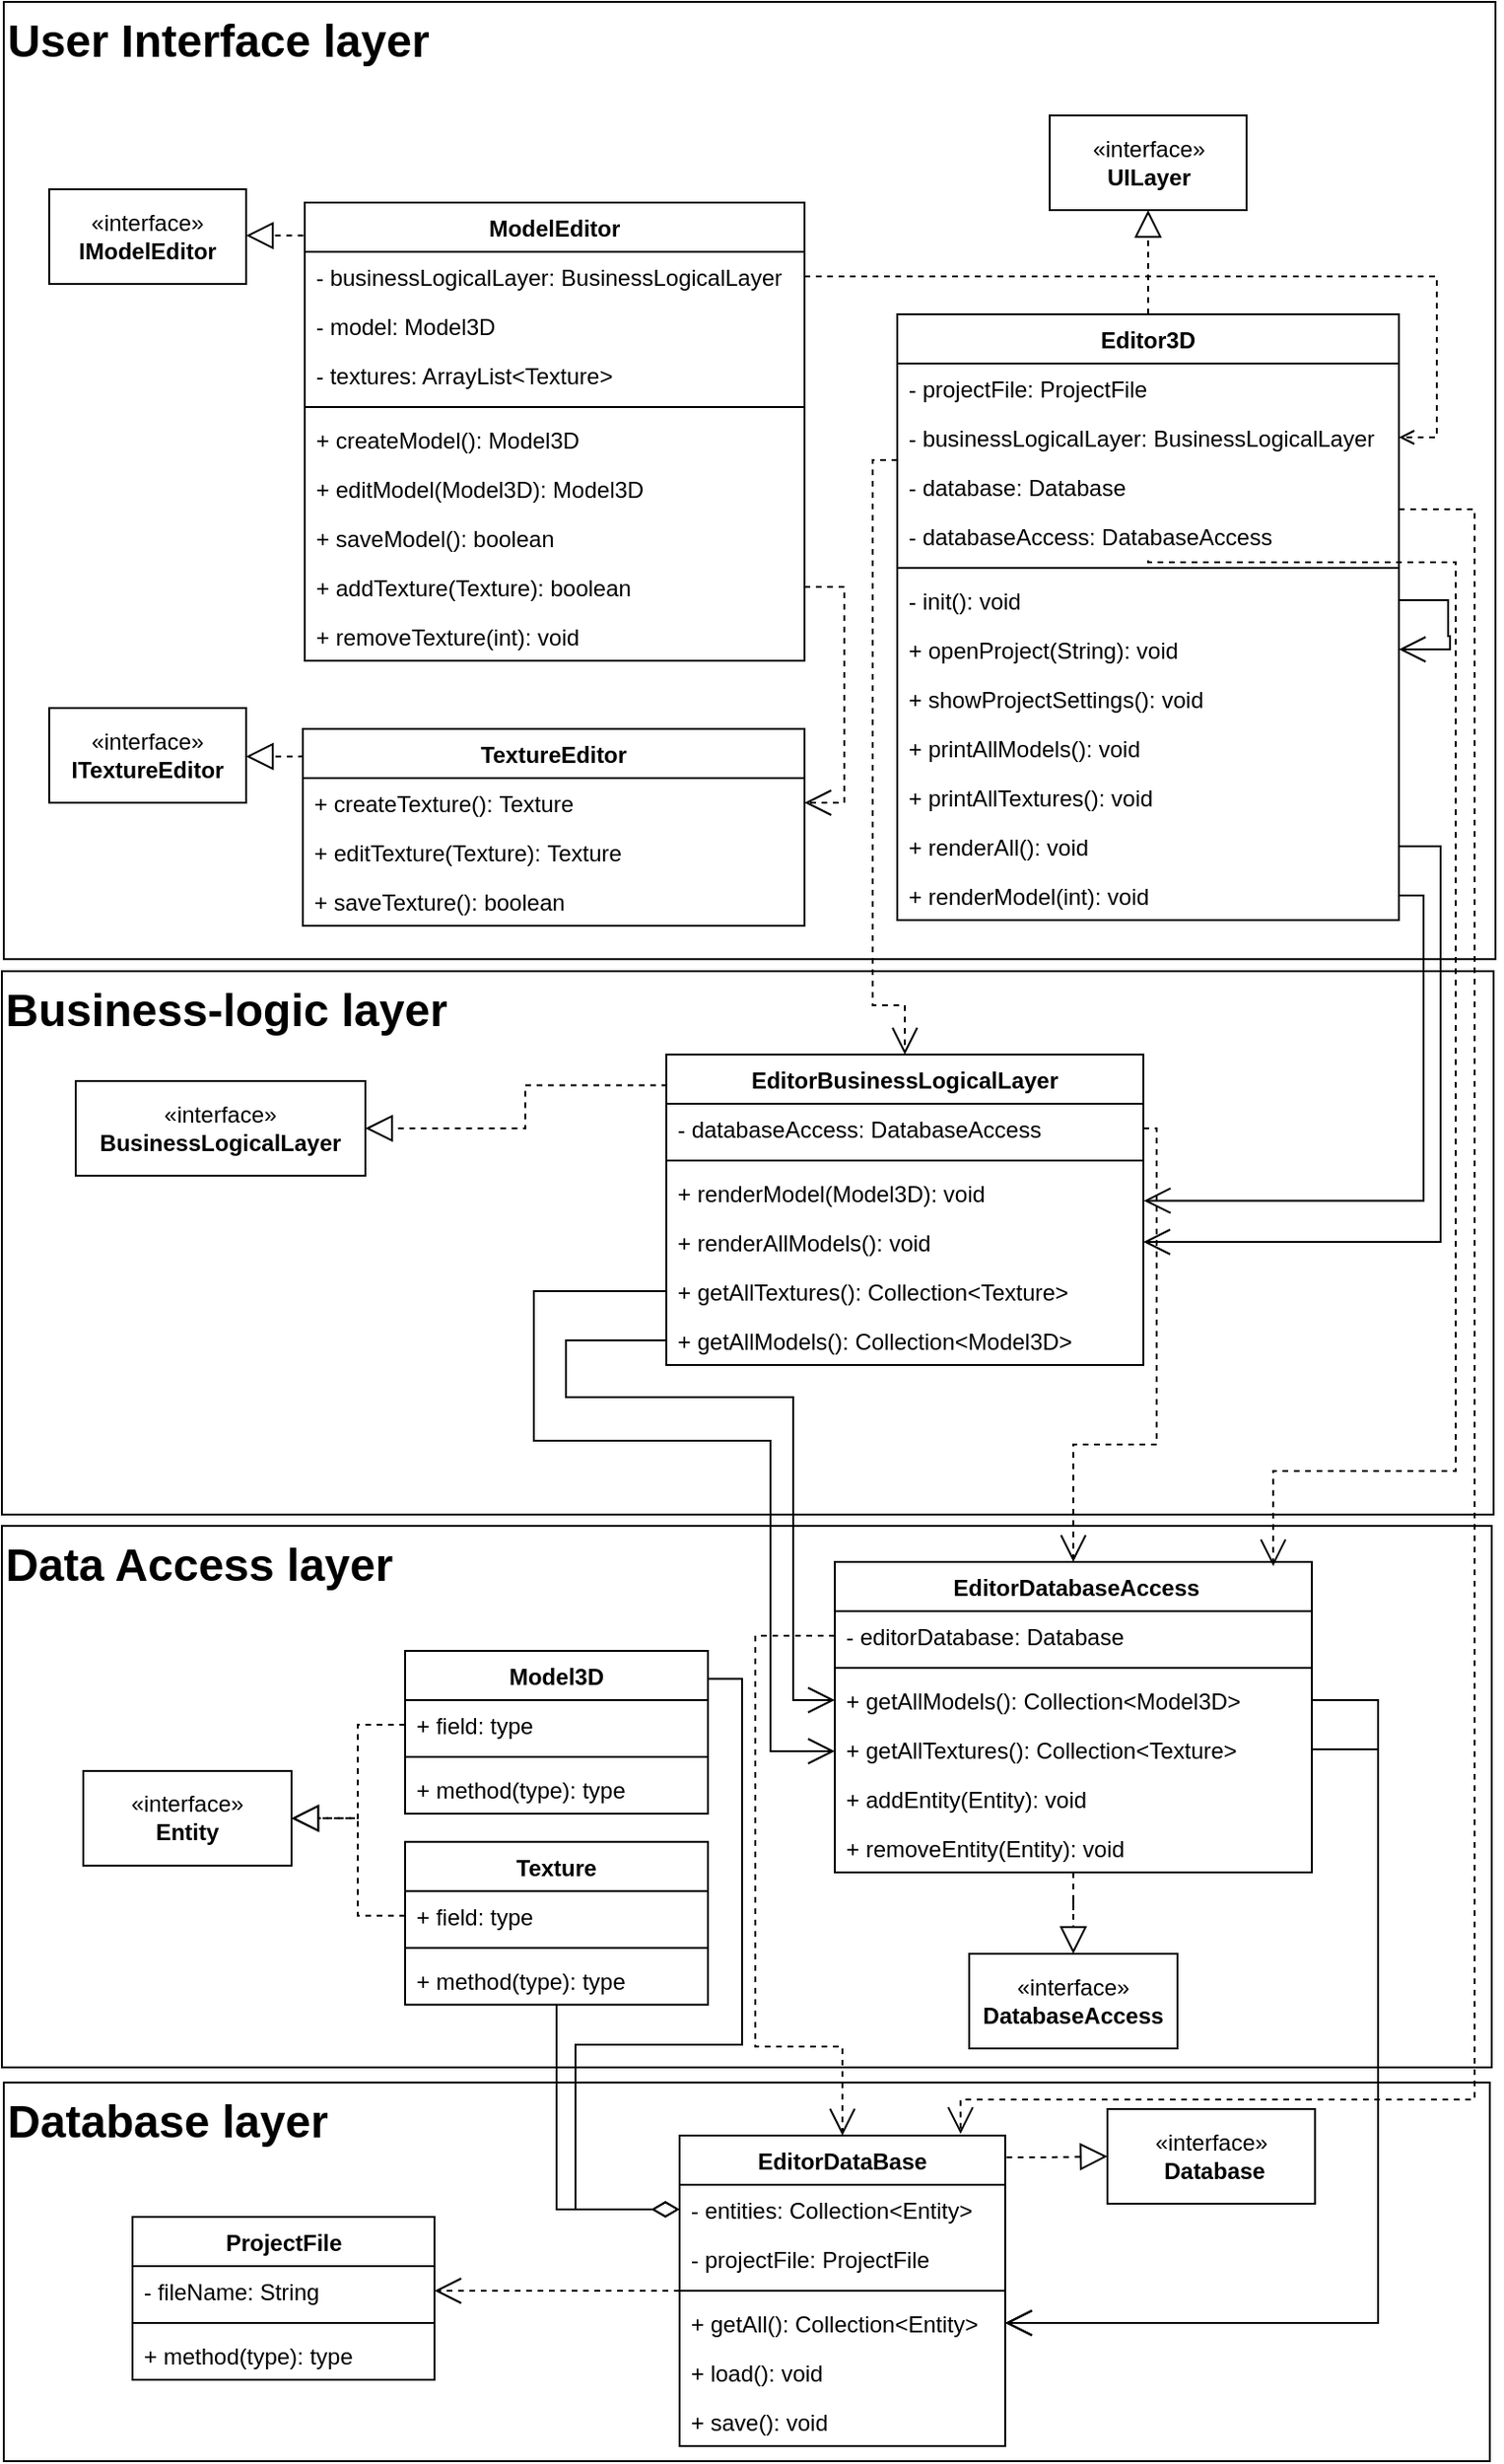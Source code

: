 <mxfile version="24.7.17">
  <diagram name="Страница — 1" id="KPkVAoSbh-pYR2HS_Bzt">
    <mxGraphModel dx="1591" dy="2278" grid="0" gridSize="10" guides="1" tooltips="1" connect="1" arrows="1" fold="1" page="1" pageScale="1" pageWidth="827" pageHeight="1169" math="0" shadow="0">
      <root>
        <mxCell id="0" />
        <mxCell id="1" parent="0" />
        <mxCell id="GU7tplVxRM9TkL9zqMjE-45" value="" style="group;movable=1;resizable=1;rotatable=1;deletable=1;editable=1;locked=0;connectable=1;" vertex="1" connectable="0" parent="1">
          <mxGeometry x="19" y="-145" width="788" height="455.63" as="geometry" />
        </mxCell>
        <mxCell id="GU7tplVxRM9TkL9zqMjE-46" value="" style="rounded=0;whiteSpace=wrap;html=1;fillColor=none;movable=0;resizable=0;rotatable=0;deletable=0;editable=0;locked=1;connectable=0;" vertex="1" parent="GU7tplVxRM9TkL9zqMjE-45">
          <mxGeometry y="2.596e-15" width="788" height="505.63" as="geometry" />
        </mxCell>
        <mxCell id="GU7tplVxRM9TkL9zqMjE-47" value="&lt;h1 style=&quot;margin-top: 0px;&quot;&gt;User Interface layer&lt;/h1&gt;" style="text;html=1;whiteSpace=wrap;overflow=hidden;rounded=0;" vertex="1" parent="GU7tplVxRM9TkL9zqMjE-45">
          <mxGeometry width="238.54" height="88.543" as="geometry" />
        </mxCell>
        <mxCell id="5QHpmhcbH-uLmBv86-cf-95" style="edgeStyle=orthogonalEdgeStyle;rounded=0;orthogonalLoop=1;jettySize=auto;html=1;entryX=0.5;entryY=0;entryDx=0;entryDy=0;endSize=12;endArrow=block;endFill=0;dashed=1;" parent="1" source="5QHpmhcbH-uLmBv86-cf-79" target="5QHpmhcbH-uLmBv86-cf-83" edge="1">
          <mxGeometry relative="1" as="geometry" />
        </mxCell>
        <mxCell id="5QHpmhcbH-uLmBv86-cf-79" value="&lt;div&gt;&amp;nbsp;EditorDatabaseAccess&lt;/div&gt;&lt;div&gt;&lt;br&gt;&lt;/div&gt;" style="swimlane;fontStyle=1;align=center;verticalAlign=top;childLayout=stackLayout;horizontal=1;startSize=26;horizontalStack=0;resizeParent=1;resizeParentMax=0;resizeLast=0;collapsible=1;marginBottom=0;whiteSpace=wrap;html=1;movable=1;resizable=1;rotatable=1;deletable=1;editable=1;locked=0;connectable=1;" parent="1" vertex="1">
          <mxGeometry x="458" y="679" width="252" height="164" as="geometry" />
        </mxCell>
        <mxCell id="5QHpmhcbH-uLmBv86-cf-80" value="- editorDatabase: Database" style="text;strokeColor=none;fillColor=none;align=left;verticalAlign=top;spacingLeft=4;spacingRight=4;overflow=hidden;rotatable=0;points=[[0,0.5],[1,0.5]];portConstraint=eastwest;whiteSpace=wrap;html=1;" parent="5QHpmhcbH-uLmBv86-cf-79" vertex="1">
          <mxGeometry y="26" width="252" height="26" as="geometry" />
        </mxCell>
        <mxCell id="5QHpmhcbH-uLmBv86-cf-81" value="" style="line;strokeWidth=1;fillColor=none;align=left;verticalAlign=middle;spacingTop=-1;spacingLeft=3;spacingRight=3;rotatable=0;labelPosition=right;points=[];portConstraint=eastwest;strokeColor=inherit;" parent="5QHpmhcbH-uLmBv86-cf-79" vertex="1">
          <mxGeometry y="52" width="252" height="8" as="geometry" />
        </mxCell>
        <mxCell id="5QHpmhcbH-uLmBv86-cf-82" value="&lt;div&gt;+ getAllModels(): Collection&amp;lt;Model3D&amp;gt;&lt;/div&gt;&lt;div&gt;&lt;br&gt;&lt;/div&gt;" style="text;strokeColor=none;fillColor=none;align=left;verticalAlign=top;spacingLeft=4;spacingRight=4;overflow=hidden;rotatable=0;points=[[0,0.5],[1,0.5]];portConstraint=eastwest;whiteSpace=wrap;html=1;" parent="5QHpmhcbH-uLmBv86-cf-79" vertex="1">
          <mxGeometry y="60" width="252" height="26" as="geometry" />
        </mxCell>
        <mxCell id="5QHpmhcbH-uLmBv86-cf-103" value="&lt;div&gt;&lt;span style=&quot;background-color: initial;&quot;&gt;+ getAllTextures(): Collection&amp;lt;Texture&amp;gt;&lt;/span&gt;&lt;br&gt;&lt;/div&gt;&lt;div&gt;&lt;br&gt;&lt;/div&gt;" style="text;strokeColor=none;fillColor=none;align=left;verticalAlign=top;spacingLeft=4;spacingRight=4;overflow=hidden;rotatable=0;points=[[0,0.5],[1,0.5]];portConstraint=eastwest;whiteSpace=wrap;html=1;" parent="5QHpmhcbH-uLmBv86-cf-79" vertex="1">
          <mxGeometry y="86" width="252" height="26" as="geometry" />
        </mxCell>
        <mxCell id="5QHpmhcbH-uLmBv86-cf-104" value="&lt;div&gt;&lt;span style=&quot;background-color: initial;&quot;&gt;+ addEntity(Entity): void&lt;/span&gt;&lt;/div&gt;" style="text;strokeColor=none;fillColor=none;align=left;verticalAlign=top;spacingLeft=4;spacingRight=4;overflow=hidden;rotatable=0;points=[[0,0.5],[1,0.5]];portConstraint=eastwest;whiteSpace=wrap;html=1;" parent="5QHpmhcbH-uLmBv86-cf-79" vertex="1">
          <mxGeometry y="112" width="252" height="26" as="geometry" />
        </mxCell>
        <mxCell id="5QHpmhcbH-uLmBv86-cf-105" value="&lt;div&gt;&lt;span style=&quot;background-color: initial;&quot;&gt;+ removeEntity(Entity): void&lt;/span&gt;&lt;/div&gt;" style="text;strokeColor=none;fillColor=none;align=left;verticalAlign=top;spacingLeft=4;spacingRight=4;overflow=hidden;rotatable=0;points=[[0,0.5],[1,0.5]];portConstraint=eastwest;whiteSpace=wrap;html=1;" parent="5QHpmhcbH-uLmBv86-cf-79" vertex="1">
          <mxGeometry y="138" width="252" height="26" as="geometry" />
        </mxCell>
        <mxCell id="5QHpmhcbH-uLmBv86-cf-83" value="«interface»&lt;br&gt;&lt;span style=&quot;background-color: initial;&quot;&gt;&lt;b&gt;DatabaseAccess&lt;/b&gt;&lt;/span&gt;" style="html=1;whiteSpace=wrap;" parent="1" vertex="1">
          <mxGeometry x="529" y="886.0" width="110" height="50" as="geometry" />
        </mxCell>
        <mxCell id="5QHpmhcbH-uLmBv86-cf-84" value="«interface»&lt;br&gt;&lt;b&gt;Entity&lt;/b&gt;" style="html=1;whiteSpace=wrap;" parent="1" vertex="1">
          <mxGeometry x="61" y="789.44" width="110" height="50" as="geometry" />
        </mxCell>
        <mxCell id="5QHpmhcbH-uLmBv86-cf-85" value="&lt;div&gt;Model3D&lt;br&gt;&lt;/div&gt;" style="swimlane;fontStyle=1;align=center;verticalAlign=top;childLayout=stackLayout;horizontal=1;startSize=26;horizontalStack=0;resizeParent=1;resizeParentMax=0;resizeLast=0;collapsible=1;marginBottom=0;whiteSpace=wrap;html=1;" parent="1" vertex="1">
          <mxGeometry x="231" y="726.0" width="160" height="86" as="geometry" />
        </mxCell>
        <mxCell id="5QHpmhcbH-uLmBv86-cf-86" value="+ field: type" style="text;strokeColor=none;fillColor=none;align=left;verticalAlign=top;spacingLeft=4;spacingRight=4;overflow=hidden;rotatable=0;points=[[0,0.5],[1,0.5]];portConstraint=eastwest;whiteSpace=wrap;html=1;" parent="5QHpmhcbH-uLmBv86-cf-85" vertex="1">
          <mxGeometry y="26" width="160" height="26" as="geometry" />
        </mxCell>
        <mxCell id="5QHpmhcbH-uLmBv86-cf-87" value="" style="line;strokeWidth=1;fillColor=none;align=left;verticalAlign=middle;spacingTop=-1;spacingLeft=3;spacingRight=3;rotatable=0;labelPosition=right;points=[];portConstraint=eastwest;strokeColor=inherit;" parent="5QHpmhcbH-uLmBv86-cf-85" vertex="1">
          <mxGeometry y="52" width="160" height="8" as="geometry" />
        </mxCell>
        <mxCell id="5QHpmhcbH-uLmBv86-cf-88" value="+ method(type): type" style="text;strokeColor=none;fillColor=none;align=left;verticalAlign=top;spacingLeft=4;spacingRight=4;overflow=hidden;rotatable=0;points=[[0,0.5],[1,0.5]];portConstraint=eastwest;whiteSpace=wrap;html=1;" parent="5QHpmhcbH-uLmBv86-cf-85" vertex="1">
          <mxGeometry y="60" width="160" height="26" as="geometry" />
        </mxCell>
        <mxCell id="5QHpmhcbH-uLmBv86-cf-99" style="edgeStyle=orthogonalEdgeStyle;rounded=0;orthogonalLoop=1;jettySize=auto;html=1;entryX=0;entryY=0.5;entryDx=0;entryDy=0;endArrow=diamondThin;endFill=0;endSize=12;" parent="1" source="5QHpmhcbH-uLmBv86-cf-89" target="5QHpmhcbH-uLmBv86-cf-23" edge="1">
          <mxGeometry relative="1" as="geometry" />
        </mxCell>
        <mxCell id="5QHpmhcbH-uLmBv86-cf-89" value="&lt;div&gt;Texture&lt;br&gt;&lt;/div&gt;" style="swimlane;fontStyle=1;align=center;verticalAlign=top;childLayout=stackLayout;horizontal=1;startSize=26;horizontalStack=0;resizeParent=1;resizeParentMax=0;resizeLast=0;collapsible=1;marginBottom=0;whiteSpace=wrap;html=1;" parent="1" vertex="1">
          <mxGeometry x="231" y="826.89" width="160" height="86" as="geometry" />
        </mxCell>
        <mxCell id="5QHpmhcbH-uLmBv86-cf-90" value="+ field: type" style="text;strokeColor=none;fillColor=none;align=left;verticalAlign=top;spacingLeft=4;spacingRight=4;overflow=hidden;rotatable=0;points=[[0,0.5],[1,0.5]];portConstraint=eastwest;whiteSpace=wrap;html=1;" parent="5QHpmhcbH-uLmBv86-cf-89" vertex="1">
          <mxGeometry y="26" width="160" height="26" as="geometry" />
        </mxCell>
        <mxCell id="5QHpmhcbH-uLmBv86-cf-91" value="" style="line;strokeWidth=1;fillColor=none;align=left;verticalAlign=middle;spacingTop=-1;spacingLeft=3;spacingRight=3;rotatable=0;labelPosition=right;points=[];portConstraint=eastwest;strokeColor=inherit;" parent="5QHpmhcbH-uLmBv86-cf-89" vertex="1">
          <mxGeometry y="52" width="160" height="8" as="geometry" />
        </mxCell>
        <mxCell id="5QHpmhcbH-uLmBv86-cf-92" value="+ method(type): type" style="text;strokeColor=none;fillColor=none;align=left;verticalAlign=top;spacingLeft=4;spacingRight=4;overflow=hidden;rotatable=0;points=[[0,0.5],[1,0.5]];portConstraint=eastwest;whiteSpace=wrap;html=1;" parent="5QHpmhcbH-uLmBv86-cf-89" vertex="1">
          <mxGeometry y="60" width="160" height="26" as="geometry" />
        </mxCell>
        <mxCell id="5QHpmhcbH-uLmBv86-cf-93" style="edgeStyle=orthogonalEdgeStyle;rounded=0;orthogonalLoop=1;jettySize=auto;html=1;entryX=1;entryY=0.5;entryDx=0;entryDy=0;endArrow=block;endFill=0;endSize=12;dashed=1;" parent="1" source="5QHpmhcbH-uLmBv86-cf-86" target="5QHpmhcbH-uLmBv86-cf-84" edge="1">
          <mxGeometry relative="1" as="geometry" />
        </mxCell>
        <mxCell id="5QHpmhcbH-uLmBv86-cf-94" style="edgeStyle=orthogonalEdgeStyle;rounded=0;orthogonalLoop=1;jettySize=auto;html=1;entryX=1;entryY=0.5;entryDx=0;entryDy=0;endArrow=block;endFill=0;endSize=12;dashed=1;" parent="1" source="5QHpmhcbH-uLmBv86-cf-90" target="5QHpmhcbH-uLmBv86-cf-84" edge="1">
          <mxGeometry relative="1" as="geometry" />
        </mxCell>
        <mxCell id="5QHpmhcbH-uLmBv86-cf-98" style="edgeStyle=orthogonalEdgeStyle;rounded=0;orthogonalLoop=1;jettySize=auto;html=1;entryX=0;entryY=0.5;entryDx=0;entryDy=0;endArrow=diamondThin;endFill=0;endSize=12;exitX=1.003;exitY=0.172;exitDx=0;exitDy=0;exitPerimeter=0;" parent="1" source="5QHpmhcbH-uLmBv86-cf-85" target="5QHpmhcbH-uLmBv86-cf-23" edge="1">
          <mxGeometry relative="1" as="geometry">
            <Array as="points">
              <mxPoint x="409" y="741" />
              <mxPoint x="409" y="934" />
              <mxPoint x="321" y="934" />
              <mxPoint x="321" y="1021" />
            </Array>
          </mxGeometry>
        </mxCell>
        <mxCell id="5QHpmhcbH-uLmBv86-cf-106" style="edgeStyle=orthogonalEdgeStyle;rounded=0;orthogonalLoop=1;jettySize=auto;html=1;entryX=1;entryY=0.5;entryDx=0;entryDy=0;endArrow=open;endFill=0;endSize=12;" parent="1" source="5QHpmhcbH-uLmBv86-cf-103" target="5QHpmhcbH-uLmBv86-cf-25" edge="1">
          <mxGeometry relative="1" as="geometry">
            <Array as="points">
              <mxPoint x="745" y="778" />
              <mxPoint x="745" y="1081" />
            </Array>
          </mxGeometry>
        </mxCell>
        <mxCell id="5QHpmhcbH-uLmBv86-cf-109" style="edgeStyle=orthogonalEdgeStyle;rounded=0;orthogonalLoop=1;jettySize=auto;html=1;entryX=1;entryY=0.5;entryDx=0;entryDy=0;endArrow=open;endFill=0;endSize=12;" parent="1" source="5QHpmhcbH-uLmBv86-cf-82" target="5QHpmhcbH-uLmBv86-cf-25" edge="1">
          <mxGeometry relative="1" as="geometry">
            <Array as="points">
              <mxPoint x="745" y="752" />
              <mxPoint x="745" y="1081" />
            </Array>
          </mxGeometry>
        </mxCell>
        <mxCell id="5QHpmhcbH-uLmBv86-cf-117" value="«interface»&lt;br&gt;&lt;b&gt;BusinessLogicalLayer&lt;/b&gt;" style="html=1;whiteSpace=wrap;" parent="1" vertex="1">
          <mxGeometry x="57" y="425" width="153" height="50" as="geometry" />
        </mxCell>
        <mxCell id="5QHpmhcbH-uLmBv86-cf-118" style="edgeStyle=orthogonalEdgeStyle;rounded=0;orthogonalLoop=1;jettySize=auto;html=1;entryX=1;entryY=0.5;entryDx=0;entryDy=0;endArrow=block;endFill=0;dashed=1;endSize=12;exitX=0.002;exitY=0.099;exitDx=0;exitDy=0;exitPerimeter=0;" parent="1" source="5QHpmhcbH-uLmBv86-cf-110" target="5QHpmhcbH-uLmBv86-cf-117" edge="1">
          <mxGeometry relative="1" as="geometry" />
        </mxCell>
        <mxCell id="5QHpmhcbH-uLmBv86-cf-120" style="edgeStyle=orthogonalEdgeStyle;rounded=0;orthogonalLoop=1;jettySize=auto;html=1;endSize=12;endArrow=open;endFill=0;" parent="1" source="5QHpmhcbH-uLmBv86-cf-114" target="5QHpmhcbH-uLmBv86-cf-103" edge="1">
          <mxGeometry relative="1" as="geometry">
            <mxPoint x="458" y="811" as="targetPoint" />
            <Array as="points">
              <mxPoint x="299" y="536" />
              <mxPoint x="299" y="615" />
              <mxPoint x="424" y="615" />
              <mxPoint x="424" y="779" />
            </Array>
          </mxGeometry>
        </mxCell>
        <mxCell id="5QHpmhcbH-uLmBv86-cf-121" style="edgeStyle=orthogonalEdgeStyle;rounded=0;orthogonalLoop=1;jettySize=auto;html=1;entryX=0;entryY=0.5;entryDx=0;entryDy=0;endArrow=open;endFill=0;endSize=12;exitX=0;exitY=0.5;exitDx=0;exitDy=0;" parent="1" source="5QHpmhcbH-uLmBv86-cf-113" target="5QHpmhcbH-uLmBv86-cf-82" edge="1">
          <mxGeometry relative="1" as="geometry">
            <mxPoint x="458" y="785.0" as="targetPoint" />
            <Array as="points">
              <mxPoint x="316" y="562" />
              <mxPoint x="316" y="592" />
              <mxPoint x="436" y="592" />
              <mxPoint x="436" y="752" />
            </Array>
          </mxGeometry>
        </mxCell>
        <mxCell id="5QHpmhcbH-uLmBv86-cf-131" style="edgeStyle=orthogonalEdgeStyle;rounded=0;orthogonalLoop=1;jettySize=auto;html=1;endArrow=block;endFill=0;dashed=1;endSize=12;" parent="1" source="5QHpmhcbH-uLmBv86-cf-123" target="5QHpmhcbH-uLmBv86-cf-130" edge="1">
          <mxGeometry relative="1" as="geometry" />
        </mxCell>
        <mxCell id="5QHpmhcbH-uLmBv86-cf-146" style="edgeStyle=orthogonalEdgeStyle;rounded=0;orthogonalLoop=1;jettySize=auto;html=1;entryX=0.5;entryY=0;entryDx=0;entryDy=0;endArrow=open;endFill=0;dashed=1;endSize=12;" parent="1" source="5QHpmhcbH-uLmBv86-cf-111" target="5QHpmhcbH-uLmBv86-cf-79" edge="1">
          <mxGeometry relative="1" as="geometry">
            <Array as="points">
              <mxPoint x="628" y="450" />
              <mxPoint x="628" y="617" />
              <mxPoint x="584" y="617" />
            </Array>
          </mxGeometry>
        </mxCell>
        <mxCell id="5QHpmhcbH-uLmBv86-cf-156" style="edgeStyle=orthogonalEdgeStyle;rounded=0;orthogonalLoop=1;jettySize=auto;html=1;entryX=0.5;entryY=0;entryDx=0;entryDy=0;endArrow=open;endFill=0;dashed=1;endSize=12;" parent="1" source="5QHpmhcbH-uLmBv86-cf-80" target="5QHpmhcbH-uLmBv86-cf-22" edge="1">
          <mxGeometry relative="1" as="geometry">
            <Array as="points">
              <mxPoint x="416" y="718" />
              <mxPoint x="416" y="935" />
              <mxPoint x="462" y="935" />
            </Array>
          </mxGeometry>
        </mxCell>
        <mxCell id="5QHpmhcbH-uLmBv86-cf-157" style="edgeStyle=orthogonalEdgeStyle;rounded=0;orthogonalLoop=1;jettySize=auto;html=1;entryX=0.919;entryY=0.014;entryDx=0;entryDy=0;entryPerimeter=0;endSize=12;endArrow=open;endFill=0;dashed=1;" parent="1" source="5QHpmhcbH-uLmBv86-cf-127" target="5QHpmhcbH-uLmBv86-cf-79" edge="1">
          <mxGeometry relative="1" as="geometry">
            <Array as="points">
              <mxPoint x="786" y="151" />
              <mxPoint x="786" y="631" />
              <mxPoint x="690" y="631" />
            </Array>
          </mxGeometry>
        </mxCell>
        <mxCell id="5QHpmhcbH-uLmBv86-cf-158" style="edgeStyle=orthogonalEdgeStyle;rounded=0;orthogonalLoop=1;jettySize=auto;html=1;entryX=0.863;entryY=-0.005;entryDx=0;entryDy=0;entryPerimeter=0;endArrow=open;endFill=0;dashed=1;endSize=12;" parent="1" source="5QHpmhcbH-uLmBv86-cf-128" target="5QHpmhcbH-uLmBv86-cf-22" edge="1">
          <mxGeometry relative="1" as="geometry">
            <mxPoint x="809.5" y="906.25" as="targetPoint" />
            <Array as="points">
              <mxPoint x="796" y="123" />
              <mxPoint x="796" y="963" />
              <mxPoint x="524" y="963" />
            </Array>
          </mxGeometry>
        </mxCell>
        <mxCell id="5QHpmhcbH-uLmBv86-cf-18" value="ProjectFile" style="swimlane;fontStyle=1;align=center;verticalAlign=top;childLayout=stackLayout;horizontal=1;startSize=26;horizontalStack=0;resizeParent=1;resizeParentMax=0;resizeLast=0;collapsible=1;marginBottom=0;whiteSpace=wrap;html=1;" parent="1" vertex="1">
          <mxGeometry x="87.002" y="1025" width="159.531" height="86" as="geometry" />
        </mxCell>
        <mxCell id="5QHpmhcbH-uLmBv86-cf-19" value="- fileName: String" style="text;strokeColor=none;fillColor=none;align=left;verticalAlign=top;spacingLeft=4;spacingRight=4;overflow=hidden;rotatable=0;points=[[0,0.5],[1,0.5]];portConstraint=eastwest;whiteSpace=wrap;html=1;" parent="5QHpmhcbH-uLmBv86-cf-18" vertex="1">
          <mxGeometry y="26" width="159.531" height="26" as="geometry" />
        </mxCell>
        <mxCell id="5QHpmhcbH-uLmBv86-cf-20" value="" style="line;strokeWidth=1;fillColor=none;align=left;verticalAlign=middle;spacingTop=-1;spacingLeft=3;spacingRight=3;rotatable=0;labelPosition=right;points=[];portConstraint=eastwest;strokeColor=inherit;" parent="5QHpmhcbH-uLmBv86-cf-18" vertex="1">
          <mxGeometry y="52" width="159.531" height="8" as="geometry" />
        </mxCell>
        <mxCell id="5QHpmhcbH-uLmBv86-cf-21" value="+ method(type): type" style="text;strokeColor=none;fillColor=none;align=left;verticalAlign=top;spacingLeft=4;spacingRight=4;overflow=hidden;rotatable=0;points=[[0,0.5],[1,0.5]];portConstraint=eastwest;whiteSpace=wrap;html=1;" parent="5QHpmhcbH-uLmBv86-cf-18" vertex="1">
          <mxGeometry y="60" width="159.531" height="26" as="geometry" />
        </mxCell>
        <mxCell id="5QHpmhcbH-uLmBv86-cf-27" style="edgeStyle=orthogonalEdgeStyle;rounded=0;orthogonalLoop=1;jettySize=auto;html=1;entryX=0;entryY=0.5;entryDx=0;entryDy=0;endArrow=block;endFill=0;endSize=12;dashed=1;exitX=1.004;exitY=0.07;exitDx=0;exitDy=0;exitPerimeter=0;" parent="1" source="5QHpmhcbH-uLmBv86-cf-22" target="5QHpmhcbH-uLmBv86-cf-26" edge="1">
          <mxGeometry relative="1" as="geometry" />
        </mxCell>
        <mxCell id="5QHpmhcbH-uLmBv86-cf-28" value="" style="edgeStyle=orthogonalEdgeStyle;rounded=0;orthogonalLoop=1;jettySize=auto;html=1;entryX=1;entryY=0.5;entryDx=0;entryDy=0;endArrow=open;endFill=0;dashed=1;endSize=12;" parent="1" source="5QHpmhcbH-uLmBv86-cf-22" target="5QHpmhcbH-uLmBv86-cf-19" edge="1">
          <mxGeometry relative="1" as="geometry" />
        </mxCell>
        <mxCell id="5QHpmhcbH-uLmBv86-cf-22" value="EditorDataBase" style="swimlane;fontStyle=1;align=center;verticalAlign=top;childLayout=stackLayout;horizontal=1;startSize=26;horizontalStack=0;resizeParent=1;resizeParentMax=0;resizeLast=0;collapsible=1;marginBottom=0;whiteSpace=wrap;html=1;" parent="1" vertex="1">
          <mxGeometry x="376" y="982" width="172" height="164" as="geometry" />
        </mxCell>
        <mxCell id="5QHpmhcbH-uLmBv86-cf-23" value="- entities: Collection&amp;lt;Entity&amp;gt;" style="text;strokeColor=none;fillColor=none;align=left;verticalAlign=top;spacingLeft=4;spacingRight=4;overflow=hidden;rotatable=0;points=[[0,0.5],[1,0.5]];portConstraint=eastwest;whiteSpace=wrap;html=1;" parent="5QHpmhcbH-uLmBv86-cf-22" vertex="1">
          <mxGeometry y="26" width="172" height="26" as="geometry" />
        </mxCell>
        <mxCell id="5QHpmhcbH-uLmBv86-cf-96" value="- projectFile: ProjectFile" style="text;strokeColor=none;fillColor=none;align=left;verticalAlign=top;spacingLeft=4;spacingRight=4;overflow=hidden;rotatable=0;points=[[0,0.5],[1,0.5]];portConstraint=eastwest;whiteSpace=wrap;html=1;" parent="5QHpmhcbH-uLmBv86-cf-22" vertex="1">
          <mxGeometry y="52" width="172" height="26" as="geometry" />
        </mxCell>
        <mxCell id="5QHpmhcbH-uLmBv86-cf-24" value="" style="line;strokeWidth=1;fillColor=none;align=left;verticalAlign=middle;spacingTop=-1;spacingLeft=3;spacingRight=3;rotatable=0;labelPosition=right;points=[];portConstraint=eastwest;strokeColor=inherit;" parent="5QHpmhcbH-uLmBv86-cf-22" vertex="1">
          <mxGeometry y="78" width="172" height="8" as="geometry" />
        </mxCell>
        <mxCell id="5QHpmhcbH-uLmBv86-cf-25" value="+ getAll(): Collection&amp;lt;Entity&amp;gt;" style="text;strokeColor=none;fillColor=none;align=left;verticalAlign=top;spacingLeft=4;spacingRight=4;overflow=hidden;rotatable=0;points=[[0,0.5],[1,0.5]];portConstraint=eastwest;whiteSpace=wrap;html=1;" parent="5QHpmhcbH-uLmBv86-cf-22" vertex="1">
          <mxGeometry y="86" width="172" height="26" as="geometry" />
        </mxCell>
        <mxCell id="5QHpmhcbH-uLmBv86-cf-100" value="+ load(): void" style="text;strokeColor=none;fillColor=none;align=left;verticalAlign=top;spacingLeft=4;spacingRight=4;overflow=hidden;rotatable=0;points=[[0,0.5],[1,0.5]];portConstraint=eastwest;whiteSpace=wrap;html=1;" parent="5QHpmhcbH-uLmBv86-cf-22" vertex="1">
          <mxGeometry y="112" width="172" height="26" as="geometry" />
        </mxCell>
        <mxCell id="5QHpmhcbH-uLmBv86-cf-101" value="+ save(): void" style="text;strokeColor=none;fillColor=none;align=left;verticalAlign=top;spacingLeft=4;spacingRight=4;overflow=hidden;rotatable=0;points=[[0,0.5],[1,0.5]];portConstraint=eastwest;whiteSpace=wrap;html=1;" parent="5QHpmhcbH-uLmBv86-cf-22" vertex="1">
          <mxGeometry y="138" width="172" height="26" as="geometry" />
        </mxCell>
        <mxCell id="5QHpmhcbH-uLmBv86-cf-26" value="«interface»&lt;br&gt;&lt;b&gt;&amp;nbsp;Database&lt;/b&gt;" style="html=1;whiteSpace=wrap;" parent="1" vertex="1">
          <mxGeometry x="602.001" y="968" width="109.677" height="50" as="geometry" />
        </mxCell>
        <mxCell id="5QHpmhcbH-uLmBv86-cf-161" value="" style="group" parent="1" vertex="1" connectable="0">
          <mxGeometry x="19" y="954" width="785" height="200" as="geometry" />
        </mxCell>
        <mxCell id="5QHpmhcbH-uLmBv86-cf-1" value="" style="rounded=0;whiteSpace=wrap;html=1;fillColor=none;" parent="5QHpmhcbH-uLmBv86-cf-161" vertex="1">
          <mxGeometry width="785.0" height="200.0" as="geometry" />
        </mxCell>
        <mxCell id="5QHpmhcbH-uLmBv86-cf-2" value="&lt;h1 style=&quot;margin-top: 0px;&quot;&gt;Database layer&lt;/h1&gt;" style="text;html=1;whiteSpace=wrap;overflow=hidden;rounded=0;" parent="5QHpmhcbH-uLmBv86-cf-161" vertex="1">
          <mxGeometry width="275.373" height="42.105" as="geometry" />
        </mxCell>
        <mxCell id="5QHpmhcbH-uLmBv86-cf-162" value="" style="group" parent="1" vertex="1" connectable="0">
          <mxGeometry x="18" y="660" width="787" height="286" as="geometry" />
        </mxCell>
        <mxCell id="5QHpmhcbH-uLmBv86-cf-76" value="" style="group;movable=1;resizable=1;rotatable=1;deletable=1;editable=1;locked=0;connectable=1;strokeColor=default;strokeWidth=1;container=0;" parent="5QHpmhcbH-uLmBv86-cf-162" vertex="1" connectable="0">
          <mxGeometry width="787.0" height="286" as="geometry" />
        </mxCell>
        <mxCell id="5QHpmhcbH-uLmBv86-cf-78" value="&lt;h1 style=&quot;margin-top: 0px;&quot;&gt;Data Access layer&lt;/h1&gt;" style="text;html=1;whiteSpace=wrap;overflow=hidden;rounded=0;movable=1;resizable=1;rotatable=1;deletable=1;editable=1;locked=0;connectable=1;" parent="5QHpmhcbH-uLmBv86-cf-162" vertex="1">
          <mxGeometry width="276.075" height="60.211" as="geometry" />
        </mxCell>
        <mxCell id="5QHpmhcbH-uLmBv86-cf-123" value="&lt;div&gt;Editor3D&lt;br&gt;&lt;/div&gt;" style="swimlane;fontStyle=1;align=center;verticalAlign=top;childLayout=stackLayout;horizontal=1;startSize=26;horizontalStack=0;resizeParent=1;resizeParentMax=0;resizeLast=0;collapsible=1;marginBottom=0;whiteSpace=wrap;html=1;movable=1;resizable=1;rotatable=1;deletable=1;editable=1;locked=0;connectable=1;" parent="1" vertex="1">
          <mxGeometry x="491" y="20" width="265" height="320" as="geometry" />
        </mxCell>
        <mxCell id="5QHpmhcbH-uLmBv86-cf-124" value="&lt;span style=&quot;text-wrap: nowrap;&quot;&gt;- projectFile: ProjectFile&lt;/span&gt;" style="text;strokeColor=none;fillColor=none;align=left;verticalAlign=top;spacingLeft=4;spacingRight=4;overflow=hidden;rotatable=0;points=[[0,0.5],[1,0.5]];portConstraint=eastwest;whiteSpace=wrap;html=1;" parent="5QHpmhcbH-uLmBv86-cf-123" vertex="1">
          <mxGeometry y="26" width="265" height="26" as="geometry" />
        </mxCell>
        <mxCell id="5QHpmhcbH-uLmBv86-cf-126" value="&lt;div style=&quot;text-wrap: nowrap;&quot;&gt;- businessLogicalLayer: BusinessLogicalLayer&lt;/div&gt;" style="text;strokeColor=none;fillColor=none;align=left;verticalAlign=top;spacingLeft=4;spacingRight=4;overflow=hidden;rotatable=0;points=[[0,0.5],[1,0.5]];portConstraint=eastwest;whiteSpace=wrap;html=1;" parent="5QHpmhcbH-uLmBv86-cf-123" vertex="1">
          <mxGeometry y="52" width="265" height="26" as="geometry" />
        </mxCell>
        <mxCell id="5QHpmhcbH-uLmBv86-cf-128" value="&lt;div&gt;&lt;span style=&quot;text-wrap: nowrap;&quot;&gt;- database: Database&lt;/span&gt;&lt;br&gt;&lt;/div&gt;&lt;div&gt;&lt;br&gt;&lt;/div&gt;" style="text;strokeColor=none;fillColor=none;align=left;verticalAlign=top;spacingLeft=4;spacingRight=4;overflow=hidden;rotatable=0;points=[[0,0.5],[1,0.5]];portConstraint=eastwest;whiteSpace=wrap;html=1;" parent="5QHpmhcbH-uLmBv86-cf-123" vertex="1">
          <mxGeometry y="78" width="265" height="26" as="geometry" />
        </mxCell>
        <mxCell id="5QHpmhcbH-uLmBv86-cf-127" value="&lt;div&gt;&lt;div style=&quot;text-wrap: nowrap;&quot;&gt;- databaseAccess: DatabaseAccess&lt;/div&gt;&lt;/div&gt;" style="text;strokeColor=none;fillColor=none;align=left;verticalAlign=top;spacingLeft=4;spacingRight=4;overflow=hidden;rotatable=0;points=[[0,0.5],[1,0.5]];portConstraint=eastwest;whiteSpace=wrap;html=1;" parent="5QHpmhcbH-uLmBv86-cf-123" vertex="1">
          <mxGeometry y="104" width="265" height="26" as="geometry" />
        </mxCell>
        <mxCell id="5QHpmhcbH-uLmBv86-cf-125" value="" style="line;strokeWidth=1;fillColor=none;align=left;verticalAlign=middle;spacingTop=-1;spacingLeft=3;spacingRight=3;rotatable=0;labelPosition=right;points=[];portConstraint=eastwest;strokeColor=inherit;" parent="5QHpmhcbH-uLmBv86-cf-123" vertex="1">
          <mxGeometry y="130" width="265" height="8" as="geometry" />
        </mxCell>
        <mxCell id="5QHpmhcbH-uLmBv86-cf-144" style="edgeStyle=orthogonalEdgeStyle;rounded=0;orthogonalLoop=1;jettySize=auto;html=1;endArrow=open;endFill=0;endSize=12;" parent="5QHpmhcbH-uLmBv86-cf-123" source="5QHpmhcbH-uLmBv86-cf-129" target="5QHpmhcbH-uLmBv86-cf-137" edge="1">
          <mxGeometry relative="1" as="geometry">
            <mxPoint x="267.5" y="175.5" as="targetPoint" />
            <Array as="points">
              <mxPoint x="291" y="151" />
              <mxPoint x="291" y="170" />
              <mxPoint x="292" y="170" />
              <mxPoint x="292" y="177" />
            </Array>
          </mxGeometry>
        </mxCell>
        <mxCell id="5QHpmhcbH-uLmBv86-cf-129" value="&lt;div&gt;&lt;div&gt;- init(): void&lt;/div&gt;&lt;/div&gt;" style="text;strokeColor=none;fillColor=none;align=left;verticalAlign=top;spacingLeft=4;spacingRight=4;overflow=hidden;rotatable=0;points=[[0,0.5],[1,0.5]];portConstraint=eastwest;whiteSpace=wrap;html=1;" parent="5QHpmhcbH-uLmBv86-cf-123" vertex="1">
          <mxGeometry y="138" width="265" height="26" as="geometry" />
        </mxCell>
        <mxCell id="5QHpmhcbH-uLmBv86-cf-137" value="&lt;div style=&quot;text-wrap: nowrap;&quot;&gt;+ openProject(String): void&lt;/div&gt;&lt;div&gt;&lt;br&gt;&lt;/div&gt;" style="text;strokeColor=none;fillColor=none;align=left;verticalAlign=top;spacingLeft=4;spacingRight=4;overflow=hidden;rotatable=0;points=[[0,0.5],[1,0.5]];portConstraint=eastwest;whiteSpace=wrap;html=1;" parent="5QHpmhcbH-uLmBv86-cf-123" vertex="1">
          <mxGeometry y="164" width="265" height="26" as="geometry" />
        </mxCell>
        <mxCell id="5QHpmhcbH-uLmBv86-cf-138" value="&lt;span style=&quot;text-wrap: nowrap;&quot;&gt;+ showProjectSettings(): void&lt;/span&gt;" style="text;strokeColor=none;fillColor=none;align=left;verticalAlign=top;spacingLeft=4;spacingRight=4;overflow=hidden;rotatable=0;points=[[0,0.5],[1,0.5]];portConstraint=eastwest;whiteSpace=wrap;html=1;" parent="5QHpmhcbH-uLmBv86-cf-123" vertex="1">
          <mxGeometry y="190" width="265" height="26" as="geometry" />
        </mxCell>
        <mxCell id="5QHpmhcbH-uLmBv86-cf-139" value="&lt;span style=&quot;text-wrap: nowrap;&quot;&gt;+ printAllModels(): void&lt;/span&gt;" style="text;strokeColor=none;fillColor=none;align=left;verticalAlign=top;spacingLeft=4;spacingRight=4;overflow=hidden;rotatable=0;points=[[0,0.5],[1,0.5]];portConstraint=eastwest;whiteSpace=wrap;html=1;" parent="5QHpmhcbH-uLmBv86-cf-123" vertex="1">
          <mxGeometry y="216" width="265" height="26" as="geometry" />
        </mxCell>
        <mxCell id="5QHpmhcbH-uLmBv86-cf-140" value="&lt;div&gt;+ printAllTextures(): void&lt;/div&gt;" style="text;strokeColor=none;fillColor=none;align=left;verticalAlign=top;spacingLeft=4;spacingRight=4;overflow=hidden;rotatable=0;points=[[0,0.5],[1,0.5]];portConstraint=eastwest;whiteSpace=wrap;html=1;" parent="5QHpmhcbH-uLmBv86-cf-123" vertex="1">
          <mxGeometry y="242" width="265" height="26" as="geometry" />
        </mxCell>
        <mxCell id="5QHpmhcbH-uLmBv86-cf-141" value="&lt;span style=&quot;text-wrap: nowrap;&quot;&gt;+ renderAll(): void&lt;/span&gt;" style="text;strokeColor=none;fillColor=none;align=left;verticalAlign=top;spacingLeft=4;spacingRight=4;overflow=hidden;rotatable=0;points=[[0,0.5],[1,0.5]];portConstraint=eastwest;whiteSpace=wrap;html=1;" parent="5QHpmhcbH-uLmBv86-cf-123" vertex="1">
          <mxGeometry y="268" width="265" height="26" as="geometry" />
        </mxCell>
        <mxCell id="5QHpmhcbH-uLmBv86-cf-142" value="&lt;span style=&quot;text-wrap: nowrap;&quot;&gt;+ renderModel(int): void&lt;/span&gt;" style="text;strokeColor=none;fillColor=none;align=left;verticalAlign=top;spacingLeft=4;spacingRight=4;overflow=hidden;rotatable=0;points=[[0,0.5],[1,0.5]];portConstraint=eastwest;whiteSpace=wrap;html=1;" parent="5QHpmhcbH-uLmBv86-cf-123" vertex="1">
          <mxGeometry y="294" width="265" height="26" as="geometry" />
        </mxCell>
        <mxCell id="5QHpmhcbH-uLmBv86-cf-110" value="&lt;div&gt;EditorBusinessLogicalLayer&lt;br&gt;&lt;/div&gt;" style="swimlane;fontStyle=1;align=center;verticalAlign=top;childLayout=stackLayout;horizontal=1;startSize=26;horizontalStack=0;resizeParent=1;resizeParentMax=0;resizeLast=0;collapsible=1;marginBottom=0;whiteSpace=wrap;html=1;movable=1;resizable=1;rotatable=1;deletable=1;editable=1;locked=0;connectable=1;" parent="1" vertex="1">
          <mxGeometry x="369" y="411" width="252" height="164" as="geometry" />
        </mxCell>
        <mxCell id="5QHpmhcbH-uLmBv86-cf-111" value="- databaseAccess: DatabaseAccess" style="text;strokeColor=none;fillColor=none;align=left;verticalAlign=top;spacingLeft=4;spacingRight=4;overflow=hidden;rotatable=0;points=[[0,0.5],[1,0.5]];portConstraint=eastwest;whiteSpace=wrap;html=1;" parent="5QHpmhcbH-uLmBv86-cf-110" vertex="1">
          <mxGeometry y="26" width="252" height="26" as="geometry" />
        </mxCell>
        <mxCell id="5QHpmhcbH-uLmBv86-cf-112" value="" style="line;strokeWidth=1;fillColor=none;align=left;verticalAlign=middle;spacingTop=-1;spacingLeft=3;spacingRight=3;rotatable=0;labelPosition=right;points=[];portConstraint=eastwest;strokeColor=inherit;" parent="5QHpmhcbH-uLmBv86-cf-110" vertex="1">
          <mxGeometry y="52" width="252" height="8" as="geometry" />
        </mxCell>
        <mxCell id="5QHpmhcbH-uLmBv86-cf-115" value="&lt;div&gt;+ renderModel(Model3D): void&lt;/div&gt;" style="text;strokeColor=none;fillColor=none;align=left;verticalAlign=top;spacingLeft=4;spacingRight=4;overflow=hidden;rotatable=0;points=[[0,0.5],[1,0.5]];portConstraint=eastwest;whiteSpace=wrap;html=1;" parent="5QHpmhcbH-uLmBv86-cf-110" vertex="1">
          <mxGeometry y="60" width="252" height="26" as="geometry" />
        </mxCell>
        <mxCell id="5QHpmhcbH-uLmBv86-cf-116" value="&lt;div&gt;&lt;span style=&quot;background-color: initial;&quot;&gt;+ renderAllModels(): void&lt;/span&gt;&lt;br&gt;&lt;/div&gt;" style="text;strokeColor=none;fillColor=none;align=left;verticalAlign=top;spacingLeft=4;spacingRight=4;overflow=hidden;rotatable=0;points=[[0,0.5],[1,0.5]];portConstraint=eastwest;whiteSpace=wrap;html=1;" parent="5QHpmhcbH-uLmBv86-cf-110" vertex="1">
          <mxGeometry y="86" width="252" height="26" as="geometry" />
        </mxCell>
        <mxCell id="5QHpmhcbH-uLmBv86-cf-114" value="&lt;div&gt;&lt;span style=&quot;background-color: initial;&quot;&gt;+ getAllTextures(): Collection&amp;lt;Texture&amp;gt;&lt;/span&gt;&lt;br&gt;&lt;/div&gt;&lt;div&gt;&lt;br&gt;&lt;/div&gt;" style="text;strokeColor=none;fillColor=none;align=left;verticalAlign=top;spacingLeft=4;spacingRight=4;overflow=hidden;rotatable=0;points=[[0,0.5],[1,0.5]];portConstraint=eastwest;whiteSpace=wrap;html=1;" parent="5QHpmhcbH-uLmBv86-cf-110" vertex="1">
          <mxGeometry y="112" width="252" height="26" as="geometry" />
        </mxCell>
        <mxCell id="5QHpmhcbH-uLmBv86-cf-113" value="&lt;div&gt;+ getAllModels(): Collection&amp;lt;Model3D&amp;gt;&lt;/div&gt;&lt;div&gt;&lt;br&gt;&lt;/div&gt;" style="text;strokeColor=none;fillColor=none;align=left;verticalAlign=top;spacingLeft=4;spacingRight=4;overflow=hidden;rotatable=0;points=[[0,0.5],[1,0.5]];portConstraint=eastwest;whiteSpace=wrap;html=1;" parent="5QHpmhcbH-uLmBv86-cf-110" vertex="1">
          <mxGeometry y="138" width="252" height="26" as="geometry" />
        </mxCell>
        <mxCell id="5QHpmhcbH-uLmBv86-cf-155" style="edgeStyle=orthogonalEdgeStyle;rounded=0;orthogonalLoop=1;jettySize=auto;html=1;entryX=1.001;entryY=0.663;entryDx=0;entryDy=0;entryPerimeter=0;endArrow=open;endFill=0;endSize=12;exitX=1;exitY=0.5;exitDx=0;exitDy=0;" parent="1" source="5QHpmhcbH-uLmBv86-cf-142" target="5QHpmhcbH-uLmBv86-cf-115" edge="1">
          <mxGeometry relative="1" as="geometry">
            <Array as="points">
              <mxPoint x="769" y="327" />
              <mxPoint x="769" y="488" />
            </Array>
          </mxGeometry>
        </mxCell>
        <mxCell id="5QHpmhcbH-uLmBv86-cf-154" style="edgeStyle=orthogonalEdgeStyle;rounded=0;orthogonalLoop=1;jettySize=auto;html=1;entryX=1;entryY=0.5;entryDx=0;entryDy=0;endArrow=open;endFill=0;endSize=12;exitX=1;exitY=0.5;exitDx=0;exitDy=0;" parent="1" source="5QHpmhcbH-uLmBv86-cf-141" target="5QHpmhcbH-uLmBv86-cf-116" edge="1">
          <mxGeometry relative="1" as="geometry">
            <Array as="points">
              <mxPoint x="778" y="301" />
              <mxPoint x="778" y="510" />
            </Array>
          </mxGeometry>
        </mxCell>
        <mxCell id="5QHpmhcbH-uLmBv86-cf-145" style="edgeStyle=orthogonalEdgeStyle;rounded=0;orthogonalLoop=1;jettySize=auto;html=1;entryX=0.5;entryY=0;entryDx=0;entryDy=0;endArrow=open;endFill=0;dashed=1;endSize=12;" parent="1" source="5QHpmhcbH-uLmBv86-cf-126" target="5QHpmhcbH-uLmBv86-cf-110" edge="1">
          <mxGeometry relative="1" as="geometry">
            <Array as="points">
              <mxPoint x="478" y="97" />
              <mxPoint x="478" y="385" />
              <mxPoint x="495" y="385" />
            </Array>
          </mxGeometry>
        </mxCell>
        <mxCell id="GU7tplVxRM9TkL9zqMjE-34" value="«interface»&lt;br&gt;&lt;span style=&quot;text-align: left; text-wrap: nowrap;&quot;&gt;&lt;b&gt;ITextureEditor&lt;/b&gt;&lt;/span&gt;" style="html=1;whiteSpace=wrap;" vertex="1" parent="1">
          <mxGeometry x="43" y="228" width="104" height="50" as="geometry" />
        </mxCell>
        <mxCell id="GU7tplVxRM9TkL9zqMjE-37" value="" style="group" vertex="1" connectable="0" parent="1">
          <mxGeometry x="18" y="367" width="788" height="287" as="geometry" />
        </mxCell>
        <mxCell id="5QHpmhcbH-uLmBv86-cf-8" value="" style="group;movable=1;resizable=1;rotatable=1;deletable=1;editable=1;locked=0;connectable=1;strokeColor=default;container=0;" parent="GU7tplVxRM9TkL9zqMjE-37" vertex="1" connectable="0">
          <mxGeometry width="788" height="287" as="geometry" />
        </mxCell>
        <mxCell id="5QHpmhcbH-uLmBv86-cf-10" value="&lt;h1 style=&quot;margin-top: 0px;&quot;&gt;Business-logic layer&lt;/h1&gt;" style="text;html=1;whiteSpace=wrap;overflow=hidden;rounded=0;" parent="GU7tplVxRM9TkL9zqMjE-37" vertex="1">
          <mxGeometry width="267.656" height="60.421" as="geometry" />
        </mxCell>
        <mxCell id="GU7tplVxRM9TkL9zqMjE-48" style="edgeStyle=orthogonalEdgeStyle;rounded=0;orthogonalLoop=1;jettySize=auto;html=1;entryX=1;entryY=0.5;entryDx=0;entryDy=0;exitX=0.02;exitY=0.072;exitDx=0;exitDy=0;exitPerimeter=0;endArrow=block;endFill=0;dashed=1;endSize=12;" edge="1" parent="1" source="GU7tplVxRM9TkL9zqMjE-2" target="GU7tplVxRM9TkL9zqMjE-35">
          <mxGeometry relative="1" as="geometry" />
        </mxCell>
        <mxCell id="GU7tplVxRM9TkL9zqMjE-2" value="&lt;div&gt;&lt;span style=&quot;text-align: left; text-wrap: nowrap;&quot;&gt;ModelEditor&lt;/span&gt;&lt;br&gt;&lt;/div&gt;" style="swimlane;fontStyle=1;align=center;verticalAlign=top;childLayout=stackLayout;horizontal=1;startSize=26;horizontalStack=0;resizeParent=1;resizeParentMax=0;resizeLast=0;collapsible=1;marginBottom=0;whiteSpace=wrap;html=1;movable=1;resizable=1;rotatable=1;deletable=1;editable=1;locked=0;connectable=1;" vertex="1" parent="1">
          <mxGeometry x="178" y="-39" width="264" height="242" as="geometry" />
        </mxCell>
        <mxCell id="GU7tplVxRM9TkL9zqMjE-4" value="&lt;div style=&quot;text-wrap: nowrap;&quot;&gt;- businessLogicalLayer: BusinessLogicalLayer&lt;/div&gt;" style="text;strokeColor=none;fillColor=none;align=left;verticalAlign=top;spacingLeft=4;spacingRight=4;overflow=hidden;rotatable=0;points=[[0,0.5],[1,0.5]];portConstraint=eastwest;whiteSpace=wrap;html=1;" vertex="1" parent="GU7tplVxRM9TkL9zqMjE-2">
          <mxGeometry y="26" width="264" height="26" as="geometry" />
        </mxCell>
        <mxCell id="GU7tplVxRM9TkL9zqMjE-5" value="&lt;div&gt;&lt;span style=&quot;text-wrap: nowrap;&quot;&gt;- model: Model3D&lt;/span&gt;&lt;br&gt;&lt;/div&gt;&lt;div&gt;&lt;br&gt;&lt;/div&gt;" style="text;strokeColor=none;fillColor=none;align=left;verticalAlign=top;spacingLeft=4;spacingRight=4;overflow=hidden;rotatable=0;points=[[0,0.5],[1,0.5]];portConstraint=eastwest;whiteSpace=wrap;html=1;" vertex="1" parent="GU7tplVxRM9TkL9zqMjE-2">
          <mxGeometry y="52" width="264" height="26" as="geometry" />
        </mxCell>
        <mxCell id="GU7tplVxRM9TkL9zqMjE-6" value="&lt;div style=&quot;text-wrap: nowrap;&quot;&gt;&lt;div&gt;- textures: ArrayList&amp;lt;Texture&amp;gt;&lt;/div&gt;&lt;/div&gt;" style="text;strokeColor=none;fillColor=none;align=left;verticalAlign=top;spacingLeft=4;spacingRight=4;overflow=hidden;rotatable=0;points=[[0,0.5],[1,0.5]];portConstraint=eastwest;whiteSpace=wrap;html=1;" vertex="1" parent="GU7tplVxRM9TkL9zqMjE-2">
          <mxGeometry y="78" width="264" height="26" as="geometry" />
        </mxCell>
        <mxCell id="GU7tplVxRM9TkL9zqMjE-7" value="" style="line;strokeWidth=1;fillColor=none;align=left;verticalAlign=middle;spacingTop=-1;spacingLeft=3;spacingRight=3;rotatable=0;labelPosition=right;points=[];portConstraint=eastwest;strokeColor=inherit;" vertex="1" parent="GU7tplVxRM9TkL9zqMjE-2">
          <mxGeometry y="104" width="264" height="8" as="geometry" />
        </mxCell>
        <mxCell id="GU7tplVxRM9TkL9zqMjE-9" value="&lt;div style=&quot;text-wrap: nowrap;&quot;&gt;+ createModel(): Model3D&lt;/div&gt;" style="text;strokeColor=none;fillColor=none;align=left;verticalAlign=top;spacingLeft=4;spacingRight=4;overflow=hidden;rotatable=0;points=[[0,0.5],[1,0.5]];portConstraint=eastwest;whiteSpace=wrap;html=1;" vertex="1" parent="GU7tplVxRM9TkL9zqMjE-2">
          <mxGeometry y="112" width="264" height="26" as="geometry" />
        </mxCell>
        <mxCell id="GU7tplVxRM9TkL9zqMjE-10" value="&lt;div style=&quot;text-wrap: nowrap;&quot;&gt;&lt;div&gt;+ editModel(Model3D): Model3D&lt;/div&gt;&lt;/div&gt;" style="text;strokeColor=none;fillColor=none;align=left;verticalAlign=top;spacingLeft=4;spacingRight=4;overflow=hidden;rotatable=0;points=[[0,0.5],[1,0.5]];portConstraint=eastwest;whiteSpace=wrap;html=1;" vertex="1" parent="GU7tplVxRM9TkL9zqMjE-2">
          <mxGeometry y="138" width="264" height="26" as="geometry" />
        </mxCell>
        <mxCell id="GU7tplVxRM9TkL9zqMjE-11" value="&lt;div style=&quot;text-wrap: nowrap;&quot;&gt;+ saveModel(): boolean&lt;/div&gt;" style="text;strokeColor=none;fillColor=none;align=left;verticalAlign=top;spacingLeft=4;spacingRight=4;overflow=hidden;rotatable=0;points=[[0,0.5],[1,0.5]];portConstraint=eastwest;whiteSpace=wrap;html=1;" vertex="1" parent="GU7tplVxRM9TkL9zqMjE-2">
          <mxGeometry y="164" width="264" height="26" as="geometry" />
        </mxCell>
        <mxCell id="GU7tplVxRM9TkL9zqMjE-12" value="&lt;div style=&quot;text-wrap: nowrap;&quot;&gt;+ addTexture(Texture): boolean&lt;/div&gt;" style="text;strokeColor=none;fillColor=none;align=left;verticalAlign=top;spacingLeft=4;spacingRight=4;overflow=hidden;rotatable=0;points=[[0,0.5],[1,0.5]];portConstraint=eastwest;whiteSpace=wrap;html=1;" vertex="1" parent="GU7tplVxRM9TkL9zqMjE-2">
          <mxGeometry y="190" width="264" height="26" as="geometry" />
        </mxCell>
        <mxCell id="GU7tplVxRM9TkL9zqMjE-13" value="&lt;div&gt;+ removeTexture(int): void&lt;/div&gt;" style="text;strokeColor=none;fillColor=none;align=left;verticalAlign=top;spacingLeft=4;spacingRight=4;overflow=hidden;rotatable=0;points=[[0,0.5],[1,0.5]];portConstraint=eastwest;whiteSpace=wrap;html=1;" vertex="1" parent="GU7tplVxRM9TkL9zqMjE-2">
          <mxGeometry y="216" width="264" height="26" as="geometry" />
        </mxCell>
        <mxCell id="GU7tplVxRM9TkL9zqMjE-49" style="edgeStyle=orthogonalEdgeStyle;rounded=0;orthogonalLoop=1;jettySize=auto;html=1;entryX=1;entryY=0.5;entryDx=0;entryDy=0;exitX=0.002;exitY=0.14;exitDx=0;exitDy=0;exitPerimeter=0;endSize=12;endArrow=block;endFill=0;dashed=1;" edge="1" parent="1" source="GU7tplVxRM9TkL9zqMjE-17" target="GU7tplVxRM9TkL9zqMjE-34">
          <mxGeometry relative="1" as="geometry" />
        </mxCell>
        <mxCell id="GU7tplVxRM9TkL9zqMjE-17" value="&lt;div&gt;&lt;span style=&quot;text-align: left; text-wrap: nowrap;&quot;&gt;TextureEditor&lt;/span&gt;&lt;br&gt;&lt;/div&gt;" style="swimlane;fontStyle=1;align=center;verticalAlign=top;childLayout=stackLayout;horizontal=1;startSize=26;horizontalStack=0;resizeParent=1;resizeParentMax=0;resizeLast=0;collapsible=1;marginBottom=0;whiteSpace=wrap;html=1;movable=1;resizable=1;rotatable=1;deletable=1;editable=1;locked=0;connectable=1;" vertex="1" parent="1">
          <mxGeometry x="177" y="239" width="265" height="104" as="geometry" />
        </mxCell>
        <mxCell id="GU7tplVxRM9TkL9zqMjE-28" value="&lt;div style=&quot;text-wrap: nowrap;&quot;&gt;&lt;span style=&quot;background-color: initial;&quot;&gt;+ createTexture():&amp;nbsp;&lt;/span&gt;&lt;span style=&quot;background-color: initial;&quot;&gt;Texture&lt;/span&gt;&lt;/div&gt;" style="text;strokeColor=none;fillColor=none;align=left;verticalAlign=top;spacingLeft=4;spacingRight=4;overflow=hidden;rotatable=0;points=[[0,0.5],[1,0.5]];portConstraint=eastwest;whiteSpace=wrap;html=1;" vertex="1" parent="GU7tplVxRM9TkL9zqMjE-17">
          <mxGeometry y="26" width="265" height="26" as="geometry" />
        </mxCell>
        <mxCell id="GU7tplVxRM9TkL9zqMjE-29" value="&lt;div style=&quot;text-wrap: nowrap;&quot;&gt;+ editTexture(Texture):&amp;nbsp;&lt;span style=&quot;background-color: initial;&quot;&gt;Texture&lt;/span&gt;&lt;span style=&quot;background-color: initial;&quot;&gt;&amp;nbsp;&lt;/span&gt;&lt;/div&gt;" style="text;strokeColor=none;fillColor=none;align=left;verticalAlign=top;spacingLeft=4;spacingRight=4;overflow=hidden;rotatable=0;points=[[0,0.5],[1,0.5]];portConstraint=eastwest;whiteSpace=wrap;html=1;" vertex="1" parent="GU7tplVxRM9TkL9zqMjE-17">
          <mxGeometry y="52" width="265" height="26" as="geometry" />
        </mxCell>
        <mxCell id="GU7tplVxRM9TkL9zqMjE-30" value="&lt;div&gt;+ saveTexture():&amp;nbsp;&lt;span style=&quot;background-color: initial;&quot;&gt;boolean&lt;/span&gt;&lt;/div&gt;" style="text;strokeColor=none;fillColor=none;align=left;verticalAlign=top;spacingLeft=4;spacingRight=4;overflow=hidden;rotatable=0;points=[[0,0.5],[1,0.5]];portConstraint=eastwest;whiteSpace=wrap;html=1;" vertex="1" parent="GU7tplVxRM9TkL9zqMjE-17">
          <mxGeometry y="78" width="265" height="26" as="geometry" />
        </mxCell>
        <mxCell id="GU7tplVxRM9TkL9zqMjE-35" value="«interface»&lt;br&gt;&lt;span style=&quot;text-align: left; text-wrap: nowrap;&quot;&gt;&lt;b&gt;IModelEditor&lt;/b&gt;&lt;/span&gt;" style="html=1;whiteSpace=wrap;" vertex="1" parent="1">
          <mxGeometry x="43" y="-46" width="104" height="50" as="geometry" />
        </mxCell>
        <mxCell id="5QHpmhcbH-uLmBv86-cf-130" value="«interface»&lt;br&gt;&lt;span style=&quot;font-weight: 700;&quot;&gt;UILayer&lt;/span&gt;" style="html=1;whiteSpace=wrap;" parent="1" vertex="1">
          <mxGeometry x="571.5" y="-85" width="104" height="50" as="geometry" />
        </mxCell>
        <mxCell id="GU7tplVxRM9TkL9zqMjE-50" style="edgeStyle=orthogonalEdgeStyle;rounded=0;orthogonalLoop=1;jettySize=auto;html=1;entryX=1;entryY=0.5;entryDx=0;entryDy=0;endArrow=open;endFill=0;dashed=1;" edge="1" parent="1" source="GU7tplVxRM9TkL9zqMjE-4" target="5QHpmhcbH-uLmBv86-cf-126">
          <mxGeometry relative="1" as="geometry" />
        </mxCell>
        <mxCell id="GU7tplVxRM9TkL9zqMjE-51" style="edgeStyle=orthogonalEdgeStyle;rounded=0;orthogonalLoop=1;jettySize=auto;html=1;entryX=1;entryY=0.5;entryDx=0;entryDy=0;endArrow=open;endFill=0;endSize=12;dashed=1;" edge="1" parent="1" source="GU7tplVxRM9TkL9zqMjE-12" target="GU7tplVxRM9TkL9zqMjE-28">
          <mxGeometry relative="1" as="geometry">
            <Array as="points">
              <mxPoint x="463" y="164" />
              <mxPoint x="463" y="278" />
            </Array>
          </mxGeometry>
        </mxCell>
      </root>
    </mxGraphModel>
  </diagram>
</mxfile>
